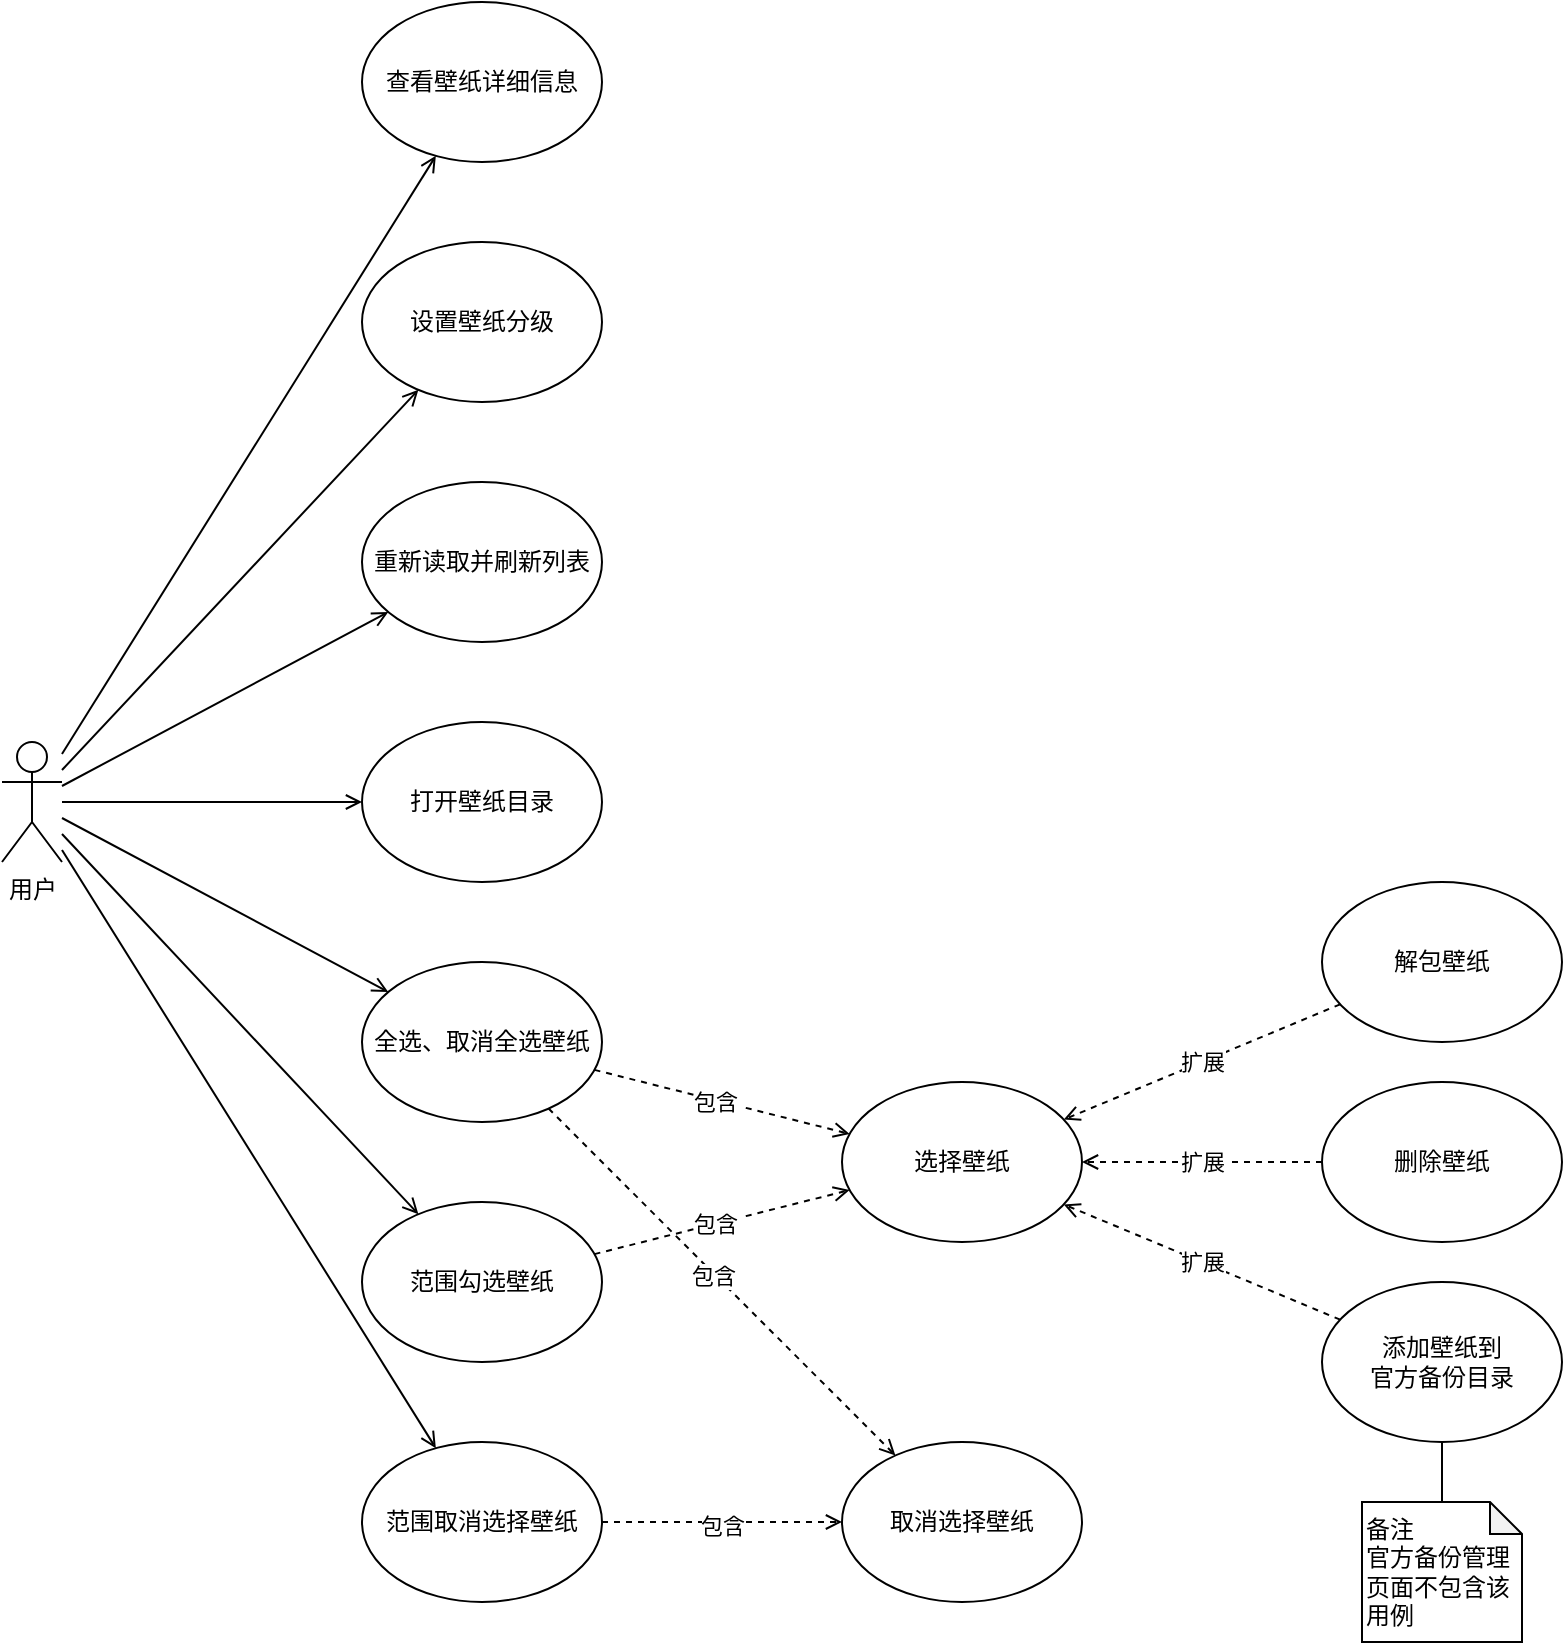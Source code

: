 <mxfile version="23.1.5" type="device">
  <diagram name="第 1 页" id="vTjbPD-F5IoWp81Ax1Kv">
    <mxGraphModel dx="1434" dy="844" grid="1" gridSize="10" guides="1" tooltips="1" connect="1" arrows="1" fold="1" page="1" pageScale="1" pageWidth="827" pageHeight="1169" math="0" shadow="0">
      <root>
        <mxCell id="0" />
        <mxCell id="1" parent="0" />
        <mxCell id="g17RK9lRx43y5ga2B-dv-1" value="用户" style="shape=umlActor;verticalLabelPosition=bottom;verticalAlign=top;html=1;outlineConnect=0;" vertex="1" parent="1">
          <mxGeometry y="410" width="30" height="60" as="geometry" />
        </mxCell>
        <mxCell id="g17RK9lRx43y5ga2B-dv-3" value="设置壁纸分级" style="ellipse;whiteSpace=wrap;html=1;" vertex="1" parent="1">
          <mxGeometry x="180" y="160" width="120" height="80" as="geometry" />
        </mxCell>
        <mxCell id="g17RK9lRx43y5ga2B-dv-4" value="查看壁纸详细信息" style="ellipse;whiteSpace=wrap;html=1;" vertex="1" parent="1">
          <mxGeometry x="180" y="40" width="120" height="80" as="geometry" />
        </mxCell>
        <mxCell id="g17RK9lRx43y5ga2B-dv-5" value="打开壁纸目录" style="ellipse;whiteSpace=wrap;html=1;" vertex="1" parent="1">
          <mxGeometry x="180" y="400" width="120" height="80" as="geometry" />
        </mxCell>
        <mxCell id="g17RK9lRx43y5ga2B-dv-6" value="选择壁纸" style="ellipse;whiteSpace=wrap;html=1;" vertex="1" parent="1">
          <mxGeometry x="420" y="580" width="120" height="80" as="geometry" />
        </mxCell>
        <mxCell id="g17RK9lRx43y5ga2B-dv-7" value="范围勾选壁纸" style="ellipse;whiteSpace=wrap;html=1;" vertex="1" parent="1">
          <mxGeometry x="180" y="640" width="120" height="80" as="geometry" />
        </mxCell>
        <mxCell id="g17RK9lRx43y5ga2B-dv-8" value="取消选择壁纸" style="ellipse;whiteSpace=wrap;html=1;" vertex="1" parent="1">
          <mxGeometry x="420" y="760" width="120" height="80" as="geometry" />
        </mxCell>
        <mxCell id="g17RK9lRx43y5ga2B-dv-9" value="范围取消选择壁纸" style="ellipse;whiteSpace=wrap;html=1;" vertex="1" parent="1">
          <mxGeometry x="180" y="760" width="120" height="80" as="geometry" />
        </mxCell>
        <mxCell id="g17RK9lRx43y5ga2B-dv-10" value="重新读取并刷新列表" style="ellipse;whiteSpace=wrap;html=1;" vertex="1" parent="1">
          <mxGeometry x="180" y="280" width="120" height="80" as="geometry" />
        </mxCell>
        <mxCell id="g17RK9lRx43y5ga2B-dv-11" value="全选、取消全选壁纸" style="ellipse;whiteSpace=wrap;html=1;" vertex="1" parent="1">
          <mxGeometry x="180" y="520" width="120" height="80" as="geometry" />
        </mxCell>
        <mxCell id="g17RK9lRx43y5ga2B-dv-12" value="解包壁纸" style="ellipse;whiteSpace=wrap;html=1;" vertex="1" parent="1">
          <mxGeometry x="660" y="480" width="120" height="80" as="geometry" />
        </mxCell>
        <mxCell id="g17RK9lRx43y5ga2B-dv-13" value="删除壁纸" style="ellipse;whiteSpace=wrap;html=1;" vertex="1" parent="1">
          <mxGeometry x="660" y="580" width="120" height="80" as="geometry" />
        </mxCell>
        <mxCell id="g17RK9lRx43y5ga2B-dv-14" value="添加壁纸到&lt;br&gt;官方备份目录" style="ellipse;whiteSpace=wrap;html=1;" vertex="1" parent="1">
          <mxGeometry x="660" y="680" width="120" height="80" as="geometry" />
        </mxCell>
        <mxCell id="g17RK9lRx43y5ga2B-dv-15" value="" style="endArrow=open;html=1;rounded=0;endFill=0;" edge="1" parent="1" source="g17RK9lRx43y5ga2B-dv-1" target="g17RK9lRx43y5ga2B-dv-3">
          <mxGeometry width="50" height="50" relative="1" as="geometry">
            <mxPoint x="370" y="440" as="sourcePoint" />
            <mxPoint x="420" y="390" as="targetPoint" />
          </mxGeometry>
        </mxCell>
        <mxCell id="g17RK9lRx43y5ga2B-dv-16" value="" style="endArrow=open;html=1;rounded=0;endFill=0;" edge="1" parent="1" source="g17RK9lRx43y5ga2B-dv-1" target="g17RK9lRx43y5ga2B-dv-4">
          <mxGeometry width="50" height="50" relative="1" as="geometry">
            <mxPoint x="90" y="283" as="sourcePoint" />
            <mxPoint x="201" y="233" as="targetPoint" />
          </mxGeometry>
        </mxCell>
        <mxCell id="g17RK9lRx43y5ga2B-dv-17" value="" style="endArrow=open;html=1;rounded=0;endFill=0;" edge="1" parent="1" source="g17RK9lRx43y5ga2B-dv-1" target="g17RK9lRx43y5ga2B-dv-10">
          <mxGeometry width="50" height="50" relative="1" as="geometry">
            <mxPoint x="100" y="293" as="sourcePoint" />
            <mxPoint x="211" y="243" as="targetPoint" />
          </mxGeometry>
        </mxCell>
        <mxCell id="g17RK9lRx43y5ga2B-dv-18" value="" style="endArrow=open;html=1;rounded=0;endFill=0;" edge="1" parent="1" source="g17RK9lRx43y5ga2B-dv-1" target="g17RK9lRx43y5ga2B-dv-5">
          <mxGeometry width="50" height="50" relative="1" as="geometry">
            <mxPoint x="110" y="303" as="sourcePoint" />
            <mxPoint x="221" y="253" as="targetPoint" />
          </mxGeometry>
        </mxCell>
        <mxCell id="g17RK9lRx43y5ga2B-dv-19" value="" style="endArrow=open;html=1;rounded=0;endFill=0;" edge="1" parent="1" source="g17RK9lRx43y5ga2B-dv-1" target="g17RK9lRx43y5ga2B-dv-11">
          <mxGeometry width="50" height="50" relative="1" as="geometry">
            <mxPoint x="120" y="313" as="sourcePoint" />
            <mxPoint x="231" y="263" as="targetPoint" />
          </mxGeometry>
        </mxCell>
        <mxCell id="g17RK9lRx43y5ga2B-dv-20" value="" style="endArrow=open;html=1;rounded=0;endFill=0;" edge="1" parent="1" source="g17RK9lRx43y5ga2B-dv-1" target="g17RK9lRx43y5ga2B-dv-9">
          <mxGeometry width="50" height="50" relative="1" as="geometry">
            <mxPoint x="130" y="323" as="sourcePoint" />
            <mxPoint x="241" y="273" as="targetPoint" />
          </mxGeometry>
        </mxCell>
        <mxCell id="g17RK9lRx43y5ga2B-dv-21" value="" style="endArrow=open;html=1;rounded=0;endFill=0;" edge="1" parent="1" source="g17RK9lRx43y5ga2B-dv-1" target="g17RK9lRx43y5ga2B-dv-7">
          <mxGeometry width="50" height="50" relative="1" as="geometry">
            <mxPoint x="140" y="333" as="sourcePoint" />
            <mxPoint x="251" y="283" as="targetPoint" />
          </mxGeometry>
        </mxCell>
        <mxCell id="g17RK9lRx43y5ga2B-dv-23" value="" style="endArrow=open;dashed=1;html=1;rounded=0;endFill=0;" edge="1" parent="1" source="g17RK9lRx43y5ga2B-dv-7" target="g17RK9lRx43y5ga2B-dv-6">
          <mxGeometry width="50" height="50" relative="1" as="geometry">
            <mxPoint x="400" y="540" as="sourcePoint" />
            <mxPoint x="450" y="490" as="targetPoint" />
          </mxGeometry>
        </mxCell>
        <mxCell id="g17RK9lRx43y5ga2B-dv-26" value="包含&amp;nbsp;" style="edgeLabel;html=1;align=center;verticalAlign=middle;resizable=0;points=[];" vertex="1" connectable="0" parent="g17RK9lRx43y5ga2B-dv-23">
          <mxGeometry x="-0.038" relative="1" as="geometry">
            <mxPoint as="offset" />
          </mxGeometry>
        </mxCell>
        <mxCell id="g17RK9lRx43y5ga2B-dv-24" value="" style="endArrow=open;dashed=1;html=1;rounded=0;endFill=0;" edge="1" parent="1" source="g17RK9lRx43y5ga2B-dv-9" target="g17RK9lRx43y5ga2B-dv-8">
          <mxGeometry width="50" height="50" relative="1" as="geometry">
            <mxPoint x="309" y="682" as="sourcePoint" />
            <mxPoint x="471" y="658" as="targetPoint" />
          </mxGeometry>
        </mxCell>
        <mxCell id="g17RK9lRx43y5ga2B-dv-27" value="包含" style="edgeLabel;html=1;align=center;verticalAlign=middle;resizable=0;points=[];" vertex="1" connectable="0" parent="g17RK9lRx43y5ga2B-dv-24">
          <mxGeometry y="-2" relative="1" as="geometry">
            <mxPoint as="offset" />
          </mxGeometry>
        </mxCell>
        <mxCell id="g17RK9lRx43y5ga2B-dv-28" value="" style="endArrow=open;dashed=1;html=1;rounded=0;endFill=0;" edge="1" parent="1" source="g17RK9lRx43y5ga2B-dv-12" target="g17RK9lRx43y5ga2B-dv-6">
          <mxGeometry width="50" height="50" relative="1" as="geometry">
            <mxPoint x="330" y="540" as="sourcePoint" />
            <mxPoint x="380" y="490" as="targetPoint" />
          </mxGeometry>
        </mxCell>
        <mxCell id="g17RK9lRx43y5ga2B-dv-29" value="扩展" style="edgeLabel;html=1;align=center;verticalAlign=middle;resizable=0;points=[];" vertex="1" connectable="0" parent="g17RK9lRx43y5ga2B-dv-28">
          <mxGeometry x="-0.0" relative="1" as="geometry">
            <mxPoint as="offset" />
          </mxGeometry>
        </mxCell>
        <mxCell id="g17RK9lRx43y5ga2B-dv-30" value="" style="endArrow=open;dashed=1;html=1;rounded=0;endFill=0;" edge="1" parent="1" source="g17RK9lRx43y5ga2B-dv-13" target="g17RK9lRx43y5ga2B-dv-6">
          <mxGeometry width="50" height="50" relative="1" as="geometry">
            <mxPoint x="679" y="591" as="sourcePoint" />
            <mxPoint x="581" y="629" as="targetPoint" />
          </mxGeometry>
        </mxCell>
        <mxCell id="g17RK9lRx43y5ga2B-dv-31" value="扩展" style="edgeLabel;html=1;align=center;verticalAlign=middle;resizable=0;points=[];" vertex="1" connectable="0" parent="g17RK9lRx43y5ga2B-dv-30">
          <mxGeometry x="-0.0" relative="1" as="geometry">
            <mxPoint as="offset" />
          </mxGeometry>
        </mxCell>
        <mxCell id="g17RK9lRx43y5ga2B-dv-32" value="" style="endArrow=open;dashed=1;html=1;rounded=0;endFill=0;" edge="1" parent="1" source="g17RK9lRx43y5ga2B-dv-14" target="g17RK9lRx43y5ga2B-dv-6">
          <mxGeometry width="50" height="50" relative="1" as="geometry">
            <mxPoint x="689" y="601" as="sourcePoint" />
            <mxPoint x="591" y="639" as="targetPoint" />
          </mxGeometry>
        </mxCell>
        <mxCell id="g17RK9lRx43y5ga2B-dv-33" value="扩展" style="edgeLabel;html=1;align=center;verticalAlign=middle;resizable=0;points=[];" vertex="1" connectable="0" parent="g17RK9lRx43y5ga2B-dv-32">
          <mxGeometry x="-0.0" relative="1" as="geometry">
            <mxPoint as="offset" />
          </mxGeometry>
        </mxCell>
        <mxCell id="g17RK9lRx43y5ga2B-dv-34" value="" style="endArrow=open;dashed=1;html=1;rounded=0;endFill=0;" edge="1" parent="1" source="g17RK9lRx43y5ga2B-dv-11" target="g17RK9lRx43y5ga2B-dv-6">
          <mxGeometry width="50" height="50" relative="1" as="geometry">
            <mxPoint x="309" y="682" as="sourcePoint" />
            <mxPoint x="471" y="658" as="targetPoint" />
          </mxGeometry>
        </mxCell>
        <mxCell id="g17RK9lRx43y5ga2B-dv-35" value="包含&amp;nbsp;" style="edgeLabel;html=1;align=center;verticalAlign=middle;resizable=0;points=[];" vertex="1" connectable="0" parent="g17RK9lRx43y5ga2B-dv-34">
          <mxGeometry x="-0.038" relative="1" as="geometry">
            <mxPoint as="offset" />
          </mxGeometry>
        </mxCell>
        <mxCell id="g17RK9lRx43y5ga2B-dv-36" value="" style="endArrow=open;dashed=1;html=1;rounded=0;endFill=0;" edge="1" parent="1" source="g17RK9lRx43y5ga2B-dv-11" target="g17RK9lRx43y5ga2B-dv-8">
          <mxGeometry width="50" height="50" relative="1" as="geometry">
            <mxPoint x="319" y="692" as="sourcePoint" />
            <mxPoint x="481" y="668" as="targetPoint" />
          </mxGeometry>
        </mxCell>
        <mxCell id="g17RK9lRx43y5ga2B-dv-37" value="包含&amp;nbsp;" style="edgeLabel;html=1;align=center;verticalAlign=middle;resizable=0;points=[];" vertex="1" connectable="0" parent="g17RK9lRx43y5ga2B-dv-36">
          <mxGeometry x="-0.038" relative="1" as="geometry">
            <mxPoint as="offset" />
          </mxGeometry>
        </mxCell>
        <mxCell id="g17RK9lRx43y5ga2B-dv-38" value="&lt;div style=&quot;&quot;&gt;&lt;span style=&quot;background-color: initial;&quot;&gt;备注&lt;/span&gt;&lt;/div&gt;&lt;div style=&quot;&quot;&gt;&lt;span style=&quot;background-color: initial;&quot;&gt;官方备份管理页面不包含该用例&lt;/span&gt;&lt;/div&gt;" style="shape=note;whiteSpace=wrap;html=1;backgroundOutline=1;darkOpacity=0.05;align=left;size=16;" vertex="1" parent="1">
          <mxGeometry x="680" y="790" width="80" height="70" as="geometry" />
        </mxCell>
        <mxCell id="g17RK9lRx43y5ga2B-dv-39" value="" style="endArrow=none;html=1;rounded=0;" edge="1" parent="1" source="g17RK9lRx43y5ga2B-dv-38" target="g17RK9lRx43y5ga2B-dv-14">
          <mxGeometry width="50" height="50" relative="1" as="geometry">
            <mxPoint x="650" y="850" as="sourcePoint" />
            <mxPoint x="700" y="800" as="targetPoint" />
          </mxGeometry>
        </mxCell>
      </root>
    </mxGraphModel>
  </diagram>
</mxfile>
